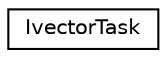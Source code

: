 digraph "Graphical Class Hierarchy"
{
  edge [fontname="Helvetica",fontsize="10",labelfontname="Helvetica",labelfontsize="10"];
  node [fontname="Helvetica",fontsize="10",shape=record];
  rankdir="LR";
  Node0 [label="IvectorTask",height=0.2,width=0.4,color="black", fillcolor="white", style="filled",URL="$classkaldi_1_1IvectorTask.html"];
}
